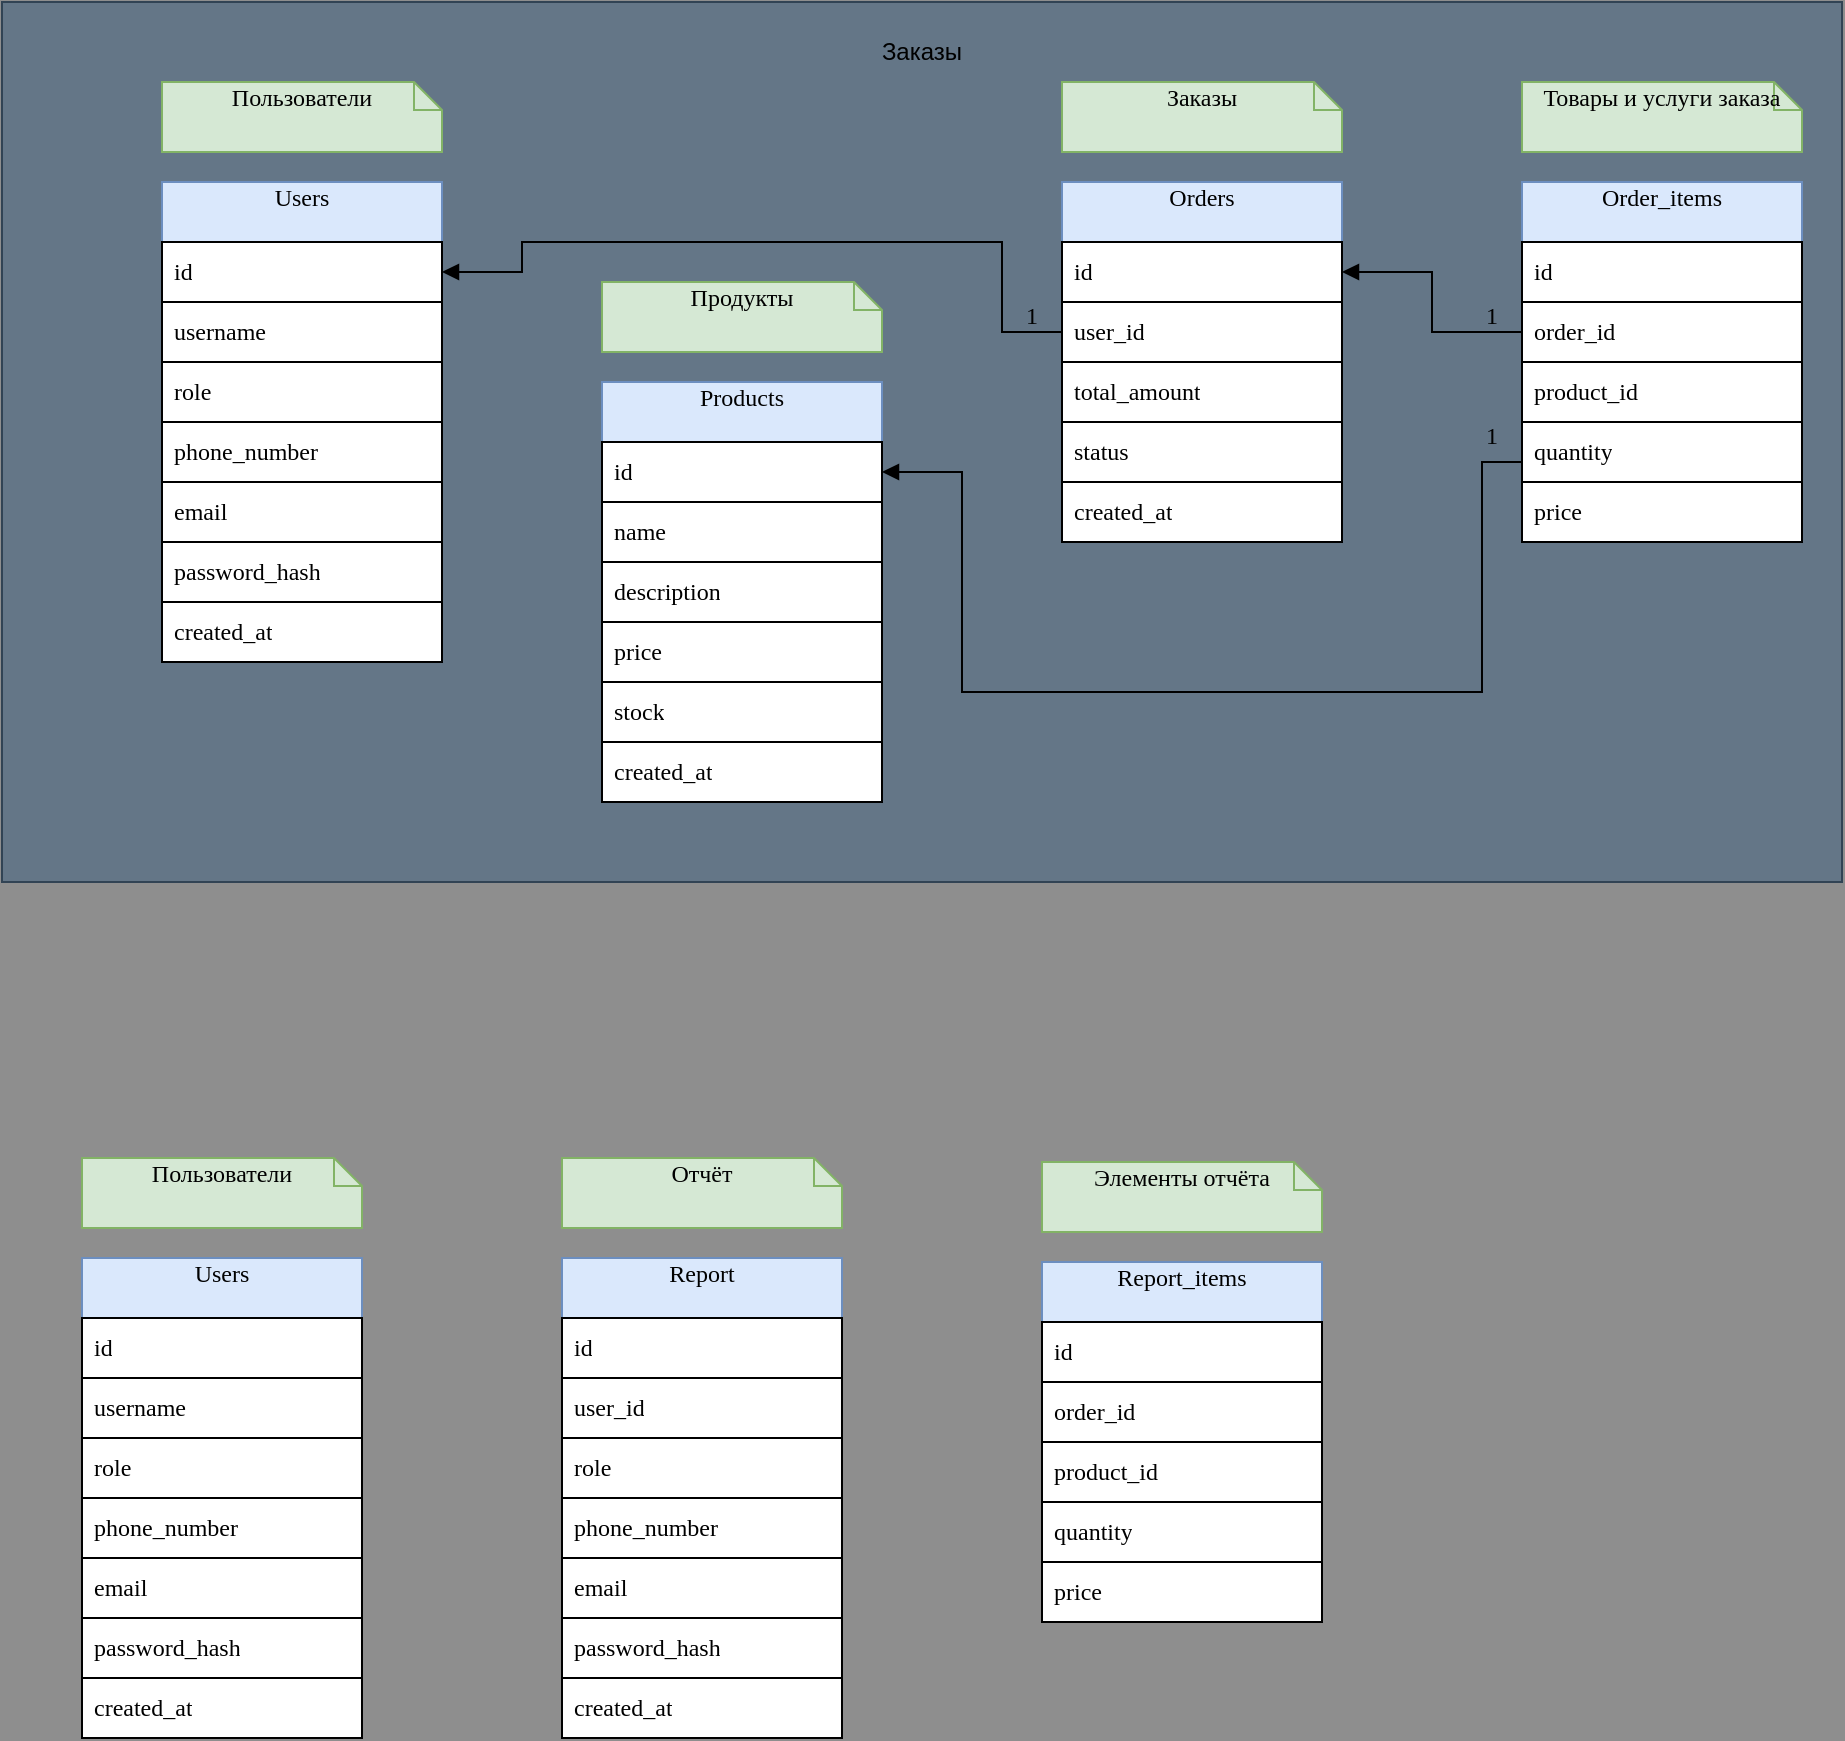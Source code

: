 <mxfile>
    <diagram id="CGqibs67tb7I_HGgSLUz" name="Страница — 1">
        <mxGraphModel dx="2190" dy="1581" grid="1" gridSize="10" guides="1" tooltips="1" connect="1" arrows="1" fold="1" page="1" pageScale="1" pageWidth="1169" pageHeight="827" background="#8E8E8E" math="0" shadow="0">
            <root>
                <mxCell id="0"/>
                <mxCell id="1" parent="0"/>
                <mxCell id="40" value="Users" style="swimlane;fontStyle=0;childLayout=stackLayout;horizontal=1;startSize=30;horizontalStack=0;resizeParent=1;resizeParentMax=0;resizeLast=0;collapsible=1;marginBottom=0;whiteSpace=wrap;html=1;rounded=0;shadow=0;comic=0;strokeColor=#6c8ebf;strokeWidth=1;align=center;verticalAlign=top;spacingTop=-6;fontFamily=Verdana;fontSize=12;labelBackgroundColor=none;fillColor=#dae8fc;" vertex="1" parent="1">
                    <mxGeometry y="-72" width="140" height="240" as="geometry">
                        <mxRectangle x="150" y="-380" width="70" height="30" as="alternateBounds"/>
                    </mxGeometry>
                </mxCell>
                <mxCell id="41" value="id" style="text;strokeColor=default;fillColor=default;align=left;verticalAlign=middle;spacingLeft=4;spacingRight=4;overflow=hidden;points=[[0,0.5],[1,0.5]];portConstraint=eastwest;rotatable=0;whiteSpace=wrap;html=1;fontFamily=Verdana;fontSize=12;fontColor=default;labelBackgroundColor=none;" vertex="1" parent="40">
                    <mxGeometry y="30" width="140" height="30" as="geometry"/>
                </mxCell>
                <mxCell id="42" value="username" style="text;strokeColor=default;fillColor=default;align=left;verticalAlign=middle;spacingLeft=4;spacingRight=4;overflow=hidden;points=[[0,0.5],[1,0.5]];portConstraint=eastwest;rotatable=0;whiteSpace=wrap;html=1;fontFamily=Verdana;fontSize=12;fontColor=default;labelBackgroundColor=none;" vertex="1" parent="40">
                    <mxGeometry y="60" width="140" height="30" as="geometry"/>
                </mxCell>
                <mxCell id="43" value="role" style="text;strokeColor=default;fillColor=default;align=left;verticalAlign=middle;spacingLeft=4;spacingRight=4;overflow=hidden;points=[[0,0.5],[1,0.5]];portConstraint=eastwest;rotatable=0;whiteSpace=wrap;html=1;fontFamily=Verdana;fontSize=12;fontColor=default;labelBackgroundColor=none;" vertex="1" parent="40">
                    <mxGeometry y="90" width="140" height="30" as="geometry"/>
                </mxCell>
                <mxCell id="44" value="phone_number" style="text;strokeColor=default;fillColor=default;align=left;verticalAlign=middle;spacingLeft=4;spacingRight=4;overflow=hidden;points=[[0,0.5],[1,0.5]];portConstraint=eastwest;rotatable=0;whiteSpace=wrap;html=1;fontFamily=Verdana;fontSize=12;fontColor=default;labelBackgroundColor=none;" vertex="1" parent="40">
                    <mxGeometry y="120" width="140" height="30" as="geometry"/>
                </mxCell>
                <mxCell id="45" value="email" style="text;strokeColor=default;fillColor=default;align=left;verticalAlign=middle;spacingLeft=4;spacingRight=4;overflow=hidden;points=[[0,0.5],[1,0.5]];portConstraint=eastwest;rotatable=0;whiteSpace=wrap;html=1;fontFamily=Verdana;fontSize=12;fontColor=default;labelBackgroundColor=none;" vertex="1" parent="40">
                    <mxGeometry y="150" width="140" height="30" as="geometry"/>
                </mxCell>
                <mxCell id="46" value="password_hash" style="text;strokeColor=default;fillColor=default;align=left;verticalAlign=middle;spacingLeft=4;spacingRight=4;overflow=hidden;points=[[0,0.5],[1,0.5]];portConstraint=eastwest;rotatable=0;whiteSpace=wrap;html=1;fontFamily=Verdana;fontSize=12;fontColor=default;labelBackgroundColor=none;" vertex="1" parent="40">
                    <mxGeometry y="180" width="140" height="30" as="geometry"/>
                </mxCell>
                <mxCell id="47" value="created_at" style="text;strokeColor=default;fillColor=default;align=left;verticalAlign=middle;spacingLeft=4;spacingRight=4;overflow=hidden;points=[[0,0.5],[1,0.5]];portConstraint=eastwest;rotatable=0;whiteSpace=wrap;html=1;fontFamily=Verdana;fontSize=12;fontColor=default;labelBackgroundColor=none;" vertex="1" parent="40">
                    <mxGeometry y="210" width="140" height="30" as="geometry"/>
                </mxCell>
                <mxCell id="48" value="Пользователи" style="shape=note;whiteSpace=wrap;html=1;size=14;verticalAlign=top;align=center;spacingTop=-6;rounded=0;shadow=0;comic=0;labelBackgroundColor=none;strokeWidth=1;fontFamily=Verdana;fontSize=12;fillColor=#d5e8d4;strokeColor=#82b366;collapsible=0;" vertex="1" parent="1">
                    <mxGeometry y="-122" width="140" height="35" as="geometry"/>
                </mxCell>
                <mxCell id="50" value="" style="group" vertex="1" connectable="0" parent="1">
                    <mxGeometry x="-40" y="-700" width="920" height="440" as="geometry"/>
                </mxCell>
                <mxCell id="39" value="" style="rounded=0;whiteSpace=wrap;html=1;fillColor=#647687;strokeColor=#314354;fontColor=#ffffff;" vertex="1" parent="50">
                    <mxGeometry width="920" height="440" as="geometry"/>
                </mxCell>
                <mxCell id="2" value="Users" style="swimlane;fontStyle=0;childLayout=stackLayout;horizontal=1;startSize=30;horizontalStack=0;resizeParent=1;resizeParentMax=0;resizeLast=0;collapsible=1;marginBottom=0;whiteSpace=wrap;html=1;rounded=0;shadow=0;comic=0;strokeColor=#6c8ebf;strokeWidth=1;align=center;verticalAlign=top;spacingTop=-6;fontFamily=Verdana;fontSize=12;labelBackgroundColor=none;fillColor=#dae8fc;" parent="50" vertex="1">
                    <mxGeometry x="80" y="90" width="140" height="240" as="geometry">
                        <mxRectangle x="150" y="-380" width="70" height="30" as="alternateBounds"/>
                    </mxGeometry>
                </mxCell>
                <mxCell id="3" value="id" style="text;strokeColor=default;fillColor=default;align=left;verticalAlign=middle;spacingLeft=4;spacingRight=4;overflow=hidden;points=[[0,0.5],[1,0.5]];portConstraint=eastwest;rotatable=0;whiteSpace=wrap;html=1;fontFamily=Verdana;fontSize=12;fontColor=default;labelBackgroundColor=none;" parent="2" vertex="1">
                    <mxGeometry y="30" width="140" height="30" as="geometry"/>
                </mxCell>
                <mxCell id="4" value="username" style="text;strokeColor=default;fillColor=default;align=left;verticalAlign=middle;spacingLeft=4;spacingRight=4;overflow=hidden;points=[[0,0.5],[1,0.5]];portConstraint=eastwest;rotatable=0;whiteSpace=wrap;html=1;fontFamily=Verdana;fontSize=12;fontColor=default;labelBackgroundColor=none;" parent="2" vertex="1">
                    <mxGeometry y="60" width="140" height="30" as="geometry"/>
                </mxCell>
                <mxCell id="5" value="role" style="text;strokeColor=default;fillColor=default;align=left;verticalAlign=middle;spacingLeft=4;spacingRight=4;overflow=hidden;points=[[0,0.5],[1,0.5]];portConstraint=eastwest;rotatable=0;whiteSpace=wrap;html=1;fontFamily=Verdana;fontSize=12;fontColor=default;labelBackgroundColor=none;" parent="2" vertex="1">
                    <mxGeometry y="90" width="140" height="30" as="geometry"/>
                </mxCell>
                <mxCell id="6" value="phone_number" style="text;strokeColor=default;fillColor=default;align=left;verticalAlign=middle;spacingLeft=4;spacingRight=4;overflow=hidden;points=[[0,0.5],[1,0.5]];portConstraint=eastwest;rotatable=0;whiteSpace=wrap;html=1;fontFamily=Verdana;fontSize=12;fontColor=default;labelBackgroundColor=none;" parent="2" vertex="1">
                    <mxGeometry y="120" width="140" height="30" as="geometry"/>
                </mxCell>
                <mxCell id="7" value="email" style="text;strokeColor=default;fillColor=default;align=left;verticalAlign=middle;spacingLeft=4;spacingRight=4;overflow=hidden;points=[[0,0.5],[1,0.5]];portConstraint=eastwest;rotatable=0;whiteSpace=wrap;html=1;fontFamily=Verdana;fontSize=12;fontColor=default;labelBackgroundColor=none;" parent="2" vertex="1">
                    <mxGeometry y="150" width="140" height="30" as="geometry"/>
                </mxCell>
                <mxCell id="8" value="password_hash" style="text;strokeColor=default;fillColor=default;align=left;verticalAlign=middle;spacingLeft=4;spacingRight=4;overflow=hidden;points=[[0,0.5],[1,0.5]];portConstraint=eastwest;rotatable=0;whiteSpace=wrap;html=1;fontFamily=Verdana;fontSize=12;fontColor=default;labelBackgroundColor=none;" parent="2" vertex="1">
                    <mxGeometry y="180" width="140" height="30" as="geometry"/>
                </mxCell>
                <mxCell id="9" value="created_at" style="text;strokeColor=default;fillColor=default;align=left;verticalAlign=middle;spacingLeft=4;spacingRight=4;overflow=hidden;points=[[0,0.5],[1,0.5]];portConstraint=eastwest;rotatable=0;whiteSpace=wrap;html=1;fontFamily=Verdana;fontSize=12;fontColor=default;labelBackgroundColor=none;" parent="2" vertex="1">
                    <mxGeometry y="210" width="140" height="30" as="geometry"/>
                </mxCell>
                <mxCell id="10" value="Products" style="swimlane;fontStyle=0;childLayout=stackLayout;horizontal=1;startSize=30;horizontalStack=0;resizeParent=1;resizeParentMax=0;resizeLast=0;collapsible=1;marginBottom=0;whiteSpace=wrap;html=1;rounded=0;shadow=0;comic=0;strokeColor=#6c8ebf;strokeWidth=1;align=center;verticalAlign=top;spacingTop=-6;fontFamily=Verdana;fontSize=12;labelBackgroundColor=none;fillColor=#dae8fc;" parent="50" vertex="1">
                    <mxGeometry x="300" y="190" width="140" height="210" as="geometry">
                        <mxRectangle x="150" y="-380" width="70" height="30" as="alternateBounds"/>
                    </mxGeometry>
                </mxCell>
                <mxCell id="11" value="id" style="text;strokeColor=default;fillColor=default;align=left;verticalAlign=middle;spacingLeft=4;spacingRight=4;overflow=hidden;points=[[0,0.5],[1,0.5]];portConstraint=eastwest;rotatable=0;whiteSpace=wrap;html=1;fontFamily=Verdana;fontSize=12;fontColor=default;labelBackgroundColor=none;" parent="10" vertex="1">
                    <mxGeometry y="30" width="140" height="30" as="geometry"/>
                </mxCell>
                <mxCell id="12" value="name" style="text;strokeColor=default;fillColor=default;align=left;verticalAlign=middle;spacingLeft=4;spacingRight=4;overflow=hidden;points=[[0,0.5],[1,0.5]];portConstraint=eastwest;rotatable=0;whiteSpace=wrap;html=1;fontFamily=Verdana;fontSize=12;fontColor=default;labelBackgroundColor=none;" parent="10" vertex="1">
                    <mxGeometry y="60" width="140" height="30" as="geometry"/>
                </mxCell>
                <mxCell id="13" value="description" style="text;strokeColor=default;fillColor=default;align=left;verticalAlign=middle;spacingLeft=4;spacingRight=4;overflow=hidden;points=[[0,0.5],[1,0.5]];portConstraint=eastwest;rotatable=0;whiteSpace=wrap;html=1;fontFamily=Verdana;fontSize=12;fontColor=default;labelBackgroundColor=none;" parent="10" vertex="1">
                    <mxGeometry y="90" width="140" height="30" as="geometry"/>
                </mxCell>
                <mxCell id="14" value="price" style="text;strokeColor=default;fillColor=default;align=left;verticalAlign=middle;spacingLeft=4;spacingRight=4;overflow=hidden;points=[[0,0.5],[1,0.5]];portConstraint=eastwest;rotatable=0;whiteSpace=wrap;html=1;fontFamily=Verdana;fontSize=12;fontColor=default;labelBackgroundColor=none;" parent="10" vertex="1">
                    <mxGeometry y="120" width="140" height="30" as="geometry"/>
                </mxCell>
                <mxCell id="15" value="stock" style="text;strokeColor=default;fillColor=default;align=left;verticalAlign=middle;spacingLeft=4;spacingRight=4;overflow=hidden;points=[[0,0.5],[1,0.5]];portConstraint=eastwest;rotatable=0;whiteSpace=wrap;html=1;fontFamily=Verdana;fontSize=12;fontColor=default;labelBackgroundColor=none;" parent="10" vertex="1">
                    <mxGeometry y="150" width="140" height="30" as="geometry"/>
                </mxCell>
                <mxCell id="16" value="created_at" style="text;strokeColor=default;fillColor=default;align=left;verticalAlign=middle;spacingLeft=4;spacingRight=4;overflow=hidden;points=[[0,0.5],[1,0.5]];portConstraint=eastwest;rotatable=0;whiteSpace=wrap;html=1;fontFamily=Verdana;fontSize=12;fontColor=default;labelBackgroundColor=none;" parent="10" vertex="1">
                    <mxGeometry y="180" width="140" height="30" as="geometry"/>
                </mxCell>
                <mxCell id="17" value="Orders" style="swimlane;fontStyle=0;childLayout=stackLayout;horizontal=1;startSize=30;horizontalStack=0;resizeParent=1;resizeParentMax=0;resizeLast=0;collapsible=1;marginBottom=0;whiteSpace=wrap;html=1;rounded=0;shadow=0;comic=0;strokeColor=#6c8ebf;strokeWidth=1;align=center;verticalAlign=top;spacingTop=-6;fontFamily=Verdana;fontSize=12;labelBackgroundColor=none;fillColor=#dae8fc;" parent="50" vertex="1">
                    <mxGeometry x="530" y="90" width="140" height="180" as="geometry">
                        <mxRectangle x="150" y="-380" width="70" height="30" as="alternateBounds"/>
                    </mxGeometry>
                </mxCell>
                <mxCell id="18" value="id" style="text;strokeColor=default;fillColor=default;align=left;verticalAlign=middle;spacingLeft=4;spacingRight=4;overflow=hidden;points=[[0,0.5],[1,0.5]];portConstraint=eastwest;rotatable=0;whiteSpace=wrap;html=1;fontFamily=Verdana;fontSize=12;fontColor=default;labelBackgroundColor=none;" parent="17" vertex="1">
                    <mxGeometry y="30" width="140" height="30" as="geometry"/>
                </mxCell>
                <mxCell id="19" value="user_id" style="text;strokeColor=default;fillColor=default;align=left;verticalAlign=middle;spacingLeft=4;spacingRight=4;overflow=hidden;points=[[0,0.5],[1,0.5]];portConstraint=eastwest;rotatable=0;whiteSpace=wrap;html=1;fontFamily=Verdana;fontSize=12;fontColor=default;labelBackgroundColor=none;" parent="17" vertex="1">
                    <mxGeometry y="60" width="140" height="30" as="geometry"/>
                </mxCell>
                <mxCell id="20" value="total_amount" style="text;strokeColor=default;fillColor=default;align=left;verticalAlign=middle;spacingLeft=4;spacingRight=4;overflow=hidden;points=[[0,0.5],[1,0.5]];portConstraint=eastwest;rotatable=0;whiteSpace=wrap;html=1;fontFamily=Verdana;fontSize=12;fontColor=default;labelBackgroundColor=none;" parent="17" vertex="1">
                    <mxGeometry y="90" width="140" height="30" as="geometry"/>
                </mxCell>
                <mxCell id="21" value="status" style="text;strokeColor=default;fillColor=default;align=left;verticalAlign=middle;spacingLeft=4;spacingRight=4;overflow=hidden;points=[[0,0.5],[1,0.5]];portConstraint=eastwest;rotatable=0;whiteSpace=wrap;html=1;fontFamily=Verdana;fontSize=12;fontColor=default;labelBackgroundColor=none;" parent="17" vertex="1">
                    <mxGeometry y="120" width="140" height="30" as="geometry"/>
                </mxCell>
                <mxCell id="22" value="created_at" style="text;strokeColor=default;fillColor=default;align=left;verticalAlign=middle;spacingLeft=4;spacingRight=4;overflow=hidden;points=[[0,0.5],[1,0.5]];portConstraint=eastwest;rotatable=0;whiteSpace=wrap;html=1;fontFamily=Verdana;fontSize=12;fontColor=default;labelBackgroundColor=none;" parent="17" vertex="1">
                    <mxGeometry y="150" width="140" height="30" as="geometry"/>
                </mxCell>
                <mxCell id="23" value="Order_items" style="swimlane;fontStyle=0;childLayout=stackLayout;horizontal=1;startSize=30;horizontalStack=0;resizeParent=1;resizeParentMax=0;resizeLast=0;collapsible=1;marginBottom=0;whiteSpace=wrap;html=1;rounded=0;shadow=0;comic=0;strokeColor=#6c8ebf;strokeWidth=1;align=center;verticalAlign=top;spacingTop=-6;fontFamily=Verdana;fontSize=12;labelBackgroundColor=none;fillColor=#dae8fc;" parent="50" vertex="1">
                    <mxGeometry x="760" y="90" width="140" height="180" as="geometry">
                        <mxRectangle x="150" y="-380" width="70" height="30" as="alternateBounds"/>
                    </mxGeometry>
                </mxCell>
                <mxCell id="24" value="id" style="text;strokeColor=default;fillColor=default;align=left;verticalAlign=middle;spacingLeft=4;spacingRight=4;overflow=hidden;points=[[0,0.5],[1,0.5]];portConstraint=eastwest;rotatable=0;whiteSpace=wrap;html=1;fontFamily=Verdana;fontSize=12;fontColor=default;labelBackgroundColor=none;" parent="23" vertex="1">
                    <mxGeometry y="30" width="140" height="30" as="geometry"/>
                </mxCell>
                <mxCell id="25" value="order_id" style="text;strokeColor=default;fillColor=default;align=left;verticalAlign=middle;spacingLeft=4;spacingRight=4;overflow=hidden;points=[[0,0.5],[1,0.5]];portConstraint=eastwest;rotatable=0;whiteSpace=wrap;html=1;fontFamily=Verdana;fontSize=12;fontColor=default;labelBackgroundColor=none;" parent="23" vertex="1">
                    <mxGeometry y="60" width="140" height="30" as="geometry"/>
                </mxCell>
                <mxCell id="26" value="product_id" style="text;strokeColor=default;fillColor=default;align=left;verticalAlign=middle;spacingLeft=4;spacingRight=4;overflow=hidden;points=[[0,0.5],[1,0.5]];portConstraint=eastwest;rotatable=0;whiteSpace=wrap;html=1;fontFamily=Verdana;fontSize=12;fontColor=default;labelBackgroundColor=none;" parent="23" vertex="1">
                    <mxGeometry y="90" width="140" height="30" as="geometry"/>
                </mxCell>
                <mxCell id="27" value="quantity" style="text;strokeColor=default;fillColor=default;align=left;verticalAlign=middle;spacingLeft=4;spacingRight=4;overflow=hidden;points=[[0,0.5],[1,0.5]];portConstraint=eastwest;rotatable=0;whiteSpace=wrap;html=1;fontFamily=Verdana;fontSize=12;fontColor=default;labelBackgroundColor=none;" parent="23" vertex="1">
                    <mxGeometry y="120" width="140" height="30" as="geometry"/>
                </mxCell>
                <mxCell id="28" value="price" style="text;strokeColor=default;fillColor=default;align=left;verticalAlign=middle;spacingLeft=4;spacingRight=4;overflow=hidden;points=[[0,0.5],[1,0.5]];portConstraint=eastwest;rotatable=0;whiteSpace=wrap;html=1;fontFamily=Verdana;fontSize=12;fontColor=default;labelBackgroundColor=none;" parent="23" vertex="1">
                    <mxGeometry y="150" width="140" height="30" as="geometry"/>
                </mxCell>
                <mxCell id="29" value="" style="endArrow=block;endFill=1;html=1;edgeStyle=orthogonalEdgeStyle;align=left;verticalAlign=top;rounded=0;fontFamily=Verdana;fontSize=12;fontColor=default;labelBackgroundColor=none;exitX=0;exitY=0.5;exitDx=0;exitDy=0;entryX=1;entryY=0.5;entryDx=0;entryDy=0;" parent="50" source="19" target="3" edge="1">
                    <mxGeometry x="-1" relative="1" as="geometry">
                        <mxPoint x="640" y="320" as="sourcePoint"/>
                        <mxPoint x="800" y="320" as="targetPoint"/>
                        <Array as="points">
                            <mxPoint x="500" y="165"/>
                            <mxPoint x="500" y="120"/>
                            <mxPoint x="260" y="120"/>
                            <mxPoint x="260" y="135"/>
                        </Array>
                    </mxGeometry>
                </mxCell>
                <mxCell id="30" value="1" style="edgeLabel;resizable=0;html=1;align=left;verticalAlign=bottom;rounded=0;shadow=0;comic=0;strokeColor=#82b366;strokeWidth=1;spacingTop=-6;fontFamily=Verdana;fontSize=12;fontColor=default;labelBackgroundColor=none;fillColor=#d5e8d4;" parent="29" connectable="0" vertex="1">
                    <mxGeometry x="-1" relative="1" as="geometry">
                        <mxPoint x="-20" as="offset"/>
                    </mxGeometry>
                </mxCell>
                <mxCell id="31" value="" style="endArrow=block;endFill=1;html=1;edgeStyle=orthogonalEdgeStyle;align=left;verticalAlign=top;rounded=0;fontFamily=Verdana;fontSize=12;fontColor=default;labelBackgroundColor=none;exitX=0;exitY=0.5;exitDx=0;exitDy=0;entryX=1;entryY=0.5;entryDx=0;entryDy=0;" parent="50" source="25" target="18" edge="1">
                    <mxGeometry x="-1" relative="1" as="geometry">
                        <mxPoint x="510" y="550" as="sourcePoint"/>
                        <mxPoint x="670" y="550" as="targetPoint"/>
                    </mxGeometry>
                </mxCell>
                <mxCell id="32" value="1" style="edgeLabel;resizable=0;html=1;align=left;verticalAlign=bottom;rounded=0;shadow=0;comic=0;strokeColor=#82b366;strokeWidth=1;spacingTop=-6;fontFamily=Verdana;fontSize=12;fontColor=default;labelBackgroundColor=none;fillColor=#d5e8d4;" parent="31" connectable="0" vertex="1">
                    <mxGeometry x="-1" relative="1" as="geometry">
                        <mxPoint x="-20" as="offset"/>
                    </mxGeometry>
                </mxCell>
                <mxCell id="33" value="" style="endArrow=block;endFill=1;html=1;edgeStyle=orthogonalEdgeStyle;align=left;verticalAlign=top;rounded=0;fontFamily=Verdana;fontSize=12;fontColor=default;labelBackgroundColor=none;exitX=0;exitY=0.5;exitDx=0;exitDy=0;entryX=1;entryY=0.5;entryDx=0;entryDy=0;" parent="50" source="27" target="11" edge="1">
                    <mxGeometry x="-1" relative="1" as="geometry">
                        <mxPoint x="780" y="230" as="sourcePoint"/>
                        <mxPoint x="460" y="270" as="targetPoint"/>
                        <Array as="points">
                            <mxPoint x="760" y="230"/>
                            <mxPoint x="740" y="230"/>
                            <mxPoint x="740" y="345"/>
                            <mxPoint x="480" y="345"/>
                            <mxPoint x="480" y="235"/>
                        </Array>
                    </mxGeometry>
                </mxCell>
                <mxCell id="34" value="1" style="edgeLabel;resizable=0;html=1;align=left;verticalAlign=bottom;rounded=0;shadow=0;comic=0;strokeColor=#82b366;strokeWidth=1;spacingTop=-6;fontFamily=Verdana;fontSize=12;fontColor=default;labelBackgroundColor=none;fillColor=#d5e8d4;" parent="33" connectable="0" vertex="1">
                    <mxGeometry x="-1" relative="1" as="geometry">
                        <mxPoint x="-20" as="offset"/>
                    </mxGeometry>
                </mxCell>
                <mxCell id="35" value="Товары и услуги заказа" style="shape=note;whiteSpace=wrap;html=1;size=14;verticalAlign=top;align=center;spacingTop=-6;rounded=0;shadow=0;comic=0;labelBackgroundColor=none;strokeWidth=1;fontFamily=Verdana;fontSize=12;fillColor=#d5e8d4;strokeColor=#82b366;collapsible=0;" parent="50" vertex="1">
                    <mxGeometry x="760" y="40" width="140" height="35" as="geometry"/>
                </mxCell>
                <mxCell id="36" value="Заказы" style="shape=note;whiteSpace=wrap;html=1;size=14;verticalAlign=top;align=center;spacingTop=-6;rounded=0;shadow=0;comic=0;labelBackgroundColor=none;strokeWidth=1;fontFamily=Verdana;fontSize=12;fillColor=#d5e8d4;strokeColor=#82b366;collapsible=0;" parent="50" vertex="1">
                    <mxGeometry x="530" y="40" width="140" height="35" as="geometry"/>
                </mxCell>
                <mxCell id="37" value="Продукты" style="shape=note;whiteSpace=wrap;html=1;size=14;verticalAlign=top;align=center;spacingTop=-6;rounded=0;shadow=0;comic=0;labelBackgroundColor=none;strokeWidth=1;fontFamily=Verdana;fontSize=12;fillColor=#d5e8d4;strokeColor=#82b366;collapsible=0;" parent="50" vertex="1">
                    <mxGeometry x="300" y="140" width="140" height="35" as="geometry"/>
                </mxCell>
                <mxCell id="38" value="Пользователи" style="shape=note;whiteSpace=wrap;html=1;size=14;verticalAlign=top;align=center;spacingTop=-6;rounded=0;shadow=0;comic=0;labelBackgroundColor=none;strokeWidth=1;fontFamily=Verdana;fontSize=12;fillColor=#d5e8d4;strokeColor=#82b366;collapsible=0;" parent="50" vertex="1">
                    <mxGeometry x="80" y="40" width="140" height="35" as="geometry"/>
                </mxCell>
                <mxCell id="49" value="Заказы" style="text;html=1;align=center;verticalAlign=middle;whiteSpace=wrap;rounded=0;" vertex="1" parent="50">
                    <mxGeometry x="430" y="10" width="60" height="30" as="geometry"/>
                </mxCell>
                <mxCell id="51" value="Report" style="swimlane;fontStyle=0;childLayout=stackLayout;horizontal=1;startSize=30;horizontalStack=0;resizeParent=1;resizeParentMax=0;resizeLast=0;collapsible=1;marginBottom=0;whiteSpace=wrap;html=1;rounded=0;shadow=0;comic=0;strokeColor=#6c8ebf;strokeWidth=1;align=center;verticalAlign=top;spacingTop=-6;fontFamily=Verdana;fontSize=12;labelBackgroundColor=none;fillColor=#dae8fc;" vertex="1" parent="1">
                    <mxGeometry x="240" y="-72" width="140" height="240" as="geometry">
                        <mxRectangle x="150" y="-380" width="70" height="30" as="alternateBounds"/>
                    </mxGeometry>
                </mxCell>
                <mxCell id="52" value="id" style="text;strokeColor=default;fillColor=default;align=left;verticalAlign=middle;spacingLeft=4;spacingRight=4;overflow=hidden;points=[[0,0.5],[1,0.5]];portConstraint=eastwest;rotatable=0;whiteSpace=wrap;html=1;fontFamily=Verdana;fontSize=12;fontColor=default;labelBackgroundColor=none;" vertex="1" parent="51">
                    <mxGeometry y="30" width="140" height="30" as="geometry"/>
                </mxCell>
                <mxCell id="53" value="user_id" style="text;strokeColor=default;fillColor=default;align=left;verticalAlign=middle;spacingLeft=4;spacingRight=4;overflow=hidden;points=[[0,0.5],[1,0.5]];portConstraint=eastwest;rotatable=0;whiteSpace=wrap;html=1;fontFamily=Verdana;fontSize=12;fontColor=default;labelBackgroundColor=none;" vertex="1" parent="51">
                    <mxGeometry y="60" width="140" height="30" as="geometry"/>
                </mxCell>
                <mxCell id="54" value="role" style="text;strokeColor=default;fillColor=default;align=left;verticalAlign=middle;spacingLeft=4;spacingRight=4;overflow=hidden;points=[[0,0.5],[1,0.5]];portConstraint=eastwest;rotatable=0;whiteSpace=wrap;html=1;fontFamily=Verdana;fontSize=12;fontColor=default;labelBackgroundColor=none;" vertex="1" parent="51">
                    <mxGeometry y="90" width="140" height="30" as="geometry"/>
                </mxCell>
                <mxCell id="55" value="phone_number" style="text;strokeColor=default;fillColor=default;align=left;verticalAlign=middle;spacingLeft=4;spacingRight=4;overflow=hidden;points=[[0,0.5],[1,0.5]];portConstraint=eastwest;rotatable=0;whiteSpace=wrap;html=1;fontFamily=Verdana;fontSize=12;fontColor=default;labelBackgroundColor=none;" vertex="1" parent="51">
                    <mxGeometry y="120" width="140" height="30" as="geometry"/>
                </mxCell>
                <mxCell id="56" value="email" style="text;strokeColor=default;fillColor=default;align=left;verticalAlign=middle;spacingLeft=4;spacingRight=4;overflow=hidden;points=[[0,0.5],[1,0.5]];portConstraint=eastwest;rotatable=0;whiteSpace=wrap;html=1;fontFamily=Verdana;fontSize=12;fontColor=default;labelBackgroundColor=none;" vertex="1" parent="51">
                    <mxGeometry y="150" width="140" height="30" as="geometry"/>
                </mxCell>
                <mxCell id="57" value="password_hash" style="text;strokeColor=default;fillColor=default;align=left;verticalAlign=middle;spacingLeft=4;spacingRight=4;overflow=hidden;points=[[0,0.5],[1,0.5]];portConstraint=eastwest;rotatable=0;whiteSpace=wrap;html=1;fontFamily=Verdana;fontSize=12;fontColor=default;labelBackgroundColor=none;" vertex="1" parent="51">
                    <mxGeometry y="180" width="140" height="30" as="geometry"/>
                </mxCell>
                <mxCell id="58" value="created_at" style="text;strokeColor=default;fillColor=default;align=left;verticalAlign=middle;spacingLeft=4;spacingRight=4;overflow=hidden;points=[[0,0.5],[1,0.5]];portConstraint=eastwest;rotatable=0;whiteSpace=wrap;html=1;fontFamily=Verdana;fontSize=12;fontColor=default;labelBackgroundColor=none;" vertex="1" parent="51">
                    <mxGeometry y="210" width="140" height="30" as="geometry"/>
                </mxCell>
                <mxCell id="59" value="Отчёт" style="shape=note;whiteSpace=wrap;html=1;size=14;verticalAlign=top;align=center;spacingTop=-6;rounded=0;shadow=0;comic=0;labelBackgroundColor=none;strokeWidth=1;fontFamily=Verdana;fontSize=12;fillColor=#d5e8d4;strokeColor=#82b366;collapsible=0;" vertex="1" parent="1">
                    <mxGeometry x="240" y="-122" width="140" height="35" as="geometry"/>
                </mxCell>
                <mxCell id="60" value="Report_items" style="swimlane;fontStyle=0;childLayout=stackLayout;horizontal=1;startSize=30;horizontalStack=0;resizeParent=1;resizeParentMax=0;resizeLast=0;collapsible=1;marginBottom=0;whiteSpace=wrap;html=1;rounded=0;shadow=0;comic=0;strokeColor=#6c8ebf;strokeWidth=1;align=center;verticalAlign=top;spacingTop=-6;fontFamily=Verdana;fontSize=12;labelBackgroundColor=none;fillColor=#dae8fc;" vertex="1" parent="1">
                    <mxGeometry x="480" y="-70" width="140" height="180" as="geometry">
                        <mxRectangle x="150" y="-380" width="70" height="30" as="alternateBounds"/>
                    </mxGeometry>
                </mxCell>
                <mxCell id="61" value="id" style="text;strokeColor=default;fillColor=default;align=left;verticalAlign=middle;spacingLeft=4;spacingRight=4;overflow=hidden;points=[[0,0.5],[1,0.5]];portConstraint=eastwest;rotatable=0;whiteSpace=wrap;html=1;fontFamily=Verdana;fontSize=12;fontColor=default;labelBackgroundColor=none;" vertex="1" parent="60">
                    <mxGeometry y="30" width="140" height="30" as="geometry"/>
                </mxCell>
                <mxCell id="62" value="order_id" style="text;strokeColor=default;fillColor=default;align=left;verticalAlign=middle;spacingLeft=4;spacingRight=4;overflow=hidden;points=[[0,0.5],[1,0.5]];portConstraint=eastwest;rotatable=0;whiteSpace=wrap;html=1;fontFamily=Verdana;fontSize=12;fontColor=default;labelBackgroundColor=none;" vertex="1" parent="60">
                    <mxGeometry y="60" width="140" height="30" as="geometry"/>
                </mxCell>
                <mxCell id="63" value="product_id" style="text;strokeColor=default;fillColor=default;align=left;verticalAlign=middle;spacingLeft=4;spacingRight=4;overflow=hidden;points=[[0,0.5],[1,0.5]];portConstraint=eastwest;rotatable=0;whiteSpace=wrap;html=1;fontFamily=Verdana;fontSize=12;fontColor=default;labelBackgroundColor=none;" vertex="1" parent="60">
                    <mxGeometry y="90" width="140" height="30" as="geometry"/>
                </mxCell>
                <mxCell id="64" value="quantity" style="text;strokeColor=default;fillColor=default;align=left;verticalAlign=middle;spacingLeft=4;spacingRight=4;overflow=hidden;points=[[0,0.5],[1,0.5]];portConstraint=eastwest;rotatable=0;whiteSpace=wrap;html=1;fontFamily=Verdana;fontSize=12;fontColor=default;labelBackgroundColor=none;" vertex="1" parent="60">
                    <mxGeometry y="120" width="140" height="30" as="geometry"/>
                </mxCell>
                <mxCell id="65" value="price" style="text;strokeColor=default;fillColor=default;align=left;verticalAlign=middle;spacingLeft=4;spacingRight=4;overflow=hidden;points=[[0,0.5],[1,0.5]];portConstraint=eastwest;rotatable=0;whiteSpace=wrap;html=1;fontFamily=Verdana;fontSize=12;fontColor=default;labelBackgroundColor=none;" vertex="1" parent="60">
                    <mxGeometry y="150" width="140" height="30" as="geometry"/>
                </mxCell>
                <mxCell id="66" value="Элементы отчёта" style="shape=note;whiteSpace=wrap;html=1;size=14;verticalAlign=top;align=center;spacingTop=-6;rounded=0;shadow=0;comic=0;labelBackgroundColor=none;strokeWidth=1;fontFamily=Verdana;fontSize=12;fillColor=#d5e8d4;strokeColor=#82b366;collapsible=0;" vertex="1" parent="1">
                    <mxGeometry x="480" y="-120" width="140" height="35" as="geometry"/>
                </mxCell>
            </root>
        </mxGraphModel>
    </diagram>
</mxfile>